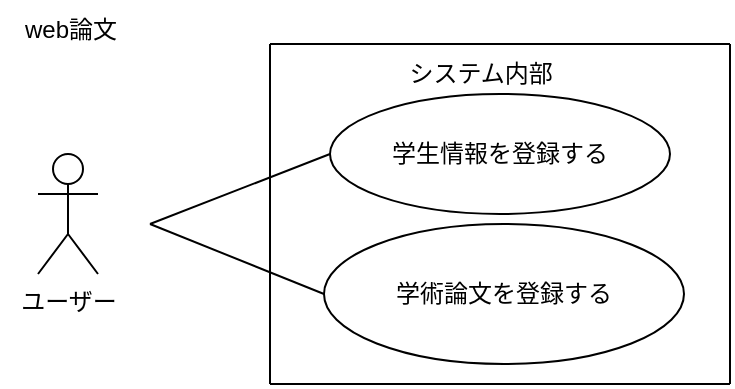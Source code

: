 <mxfile version="28.2.1">
  <diagram id="L03RjHo0g5UotfwQl5xr" name="ページ1">
    <mxGraphModel dx="785" dy="453" grid="1" gridSize="10" guides="1" tooltips="1" connect="1" arrows="1" fold="1" page="1" pageScale="1" pageWidth="827" pageHeight="1169" math="0" shadow="0">
      <root>
        <mxCell id="0" />
        <mxCell id="1" parent="0" />
        <mxCell id="0xTgwSFa-GwKmICh-nf7-2" value="web論文" style="text;html=1;align=center;verticalAlign=middle;resizable=0;points=[];autosize=1;strokeColor=none;fillColor=none;" vertex="1" parent="1">
          <mxGeometry x="105" y="58" width="70" height="30" as="geometry" />
        </mxCell>
        <mxCell id="0xTgwSFa-GwKmICh-nf7-3" value="ユーザー" style="shape=umlActor;verticalLabelPosition=bottom;verticalAlign=top;html=1;" vertex="1" parent="1">
          <mxGeometry x="124" y="135" width="30" height="60" as="geometry" />
        </mxCell>
        <mxCell id="0xTgwSFa-GwKmICh-nf7-7" value="" style="endArrow=none;html=1;rounded=0;" edge="1" parent="1">
          <mxGeometry width="50" height="50" relative="1" as="geometry">
            <mxPoint x="240" y="250" as="sourcePoint" />
            <mxPoint x="240" y="80" as="targetPoint" />
          </mxGeometry>
        </mxCell>
        <mxCell id="0xTgwSFa-GwKmICh-nf7-8" value="" style="endArrow=none;html=1;rounded=0;" edge="1" parent="1">
          <mxGeometry width="50" height="50" relative="1" as="geometry">
            <mxPoint x="240" y="250" as="sourcePoint" />
            <mxPoint x="470" y="250" as="targetPoint" />
          </mxGeometry>
        </mxCell>
        <mxCell id="0xTgwSFa-GwKmICh-nf7-9" value="" style="endArrow=none;html=1;rounded=0;" edge="1" parent="1">
          <mxGeometry width="50" height="50" relative="1" as="geometry">
            <mxPoint x="470" y="250" as="sourcePoint" />
            <mxPoint x="470" y="80" as="targetPoint" />
          </mxGeometry>
        </mxCell>
        <mxCell id="0xTgwSFa-GwKmICh-nf7-10" value="" style="endArrow=none;html=1;rounded=0;" edge="1" parent="1">
          <mxGeometry width="50" height="50" relative="1" as="geometry">
            <mxPoint x="240" y="80" as="sourcePoint" />
            <mxPoint x="470" y="80" as="targetPoint" />
          </mxGeometry>
        </mxCell>
        <mxCell id="0xTgwSFa-GwKmICh-nf7-11" value="学生情報を登録する" style="ellipse;whiteSpace=wrap;html=1;" vertex="1" parent="1">
          <mxGeometry x="270" y="105" width="170" height="60" as="geometry" />
        </mxCell>
        <mxCell id="0xTgwSFa-GwKmICh-nf7-12" value="システム内部" style="text;html=1;align=center;verticalAlign=middle;resizable=0;points=[];autosize=1;strokeColor=none;fillColor=none;" vertex="1" parent="1">
          <mxGeometry x="295" y="80" width="100" height="30" as="geometry" />
        </mxCell>
        <mxCell id="0xTgwSFa-GwKmICh-nf7-13" value="学術論文を登録する" style="ellipse;whiteSpace=wrap;html=1;" vertex="1" parent="1">
          <mxGeometry x="267" y="170" width="180" height="70" as="geometry" />
        </mxCell>
        <mxCell id="0xTgwSFa-GwKmICh-nf7-17" value="" style="endArrow=none;html=1;rounded=0;entryX=0;entryY=0.5;entryDx=0;entryDy=0;" edge="1" parent="1" target="0xTgwSFa-GwKmICh-nf7-11">
          <mxGeometry width="50" height="50" relative="1" as="geometry">
            <mxPoint x="180" y="170" as="sourcePoint" />
            <mxPoint x="280" y="120" as="targetPoint" />
          </mxGeometry>
        </mxCell>
        <mxCell id="0xTgwSFa-GwKmICh-nf7-18" value="" style="endArrow=none;html=1;rounded=0;entryX=0;entryY=0.5;entryDx=0;entryDy=0;" edge="1" parent="1" target="0xTgwSFa-GwKmICh-nf7-13">
          <mxGeometry width="50" height="50" relative="1" as="geometry">
            <mxPoint x="180" y="170" as="sourcePoint" />
            <mxPoint x="280" y="120" as="targetPoint" />
          </mxGeometry>
        </mxCell>
      </root>
    </mxGraphModel>
  </diagram>
</mxfile>
